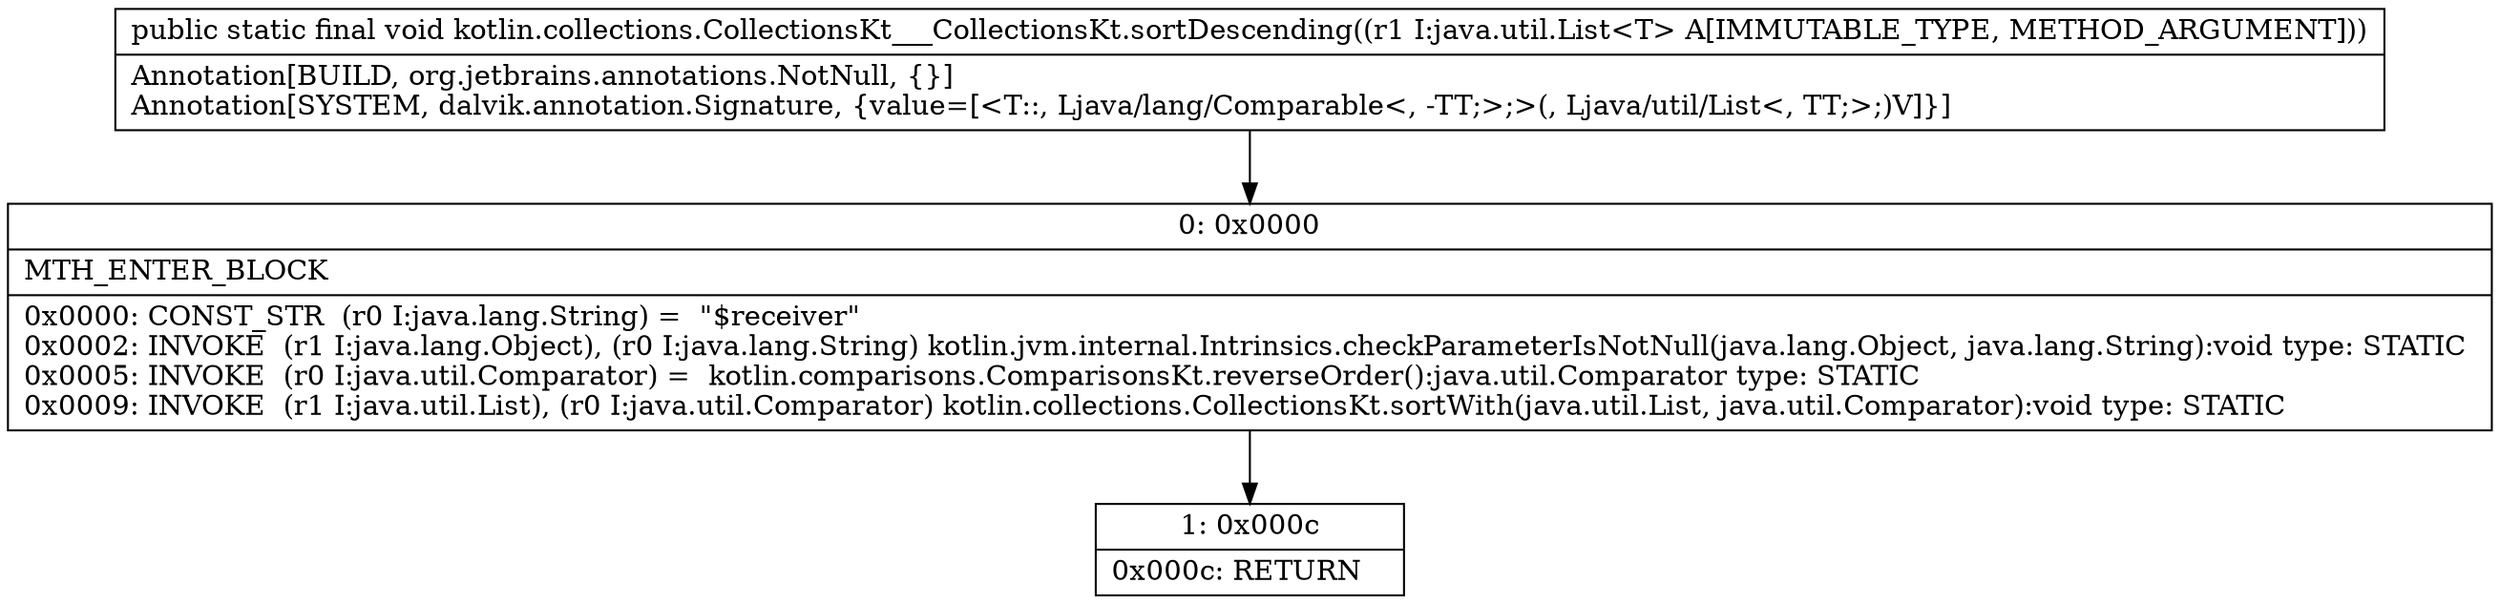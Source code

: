 digraph "CFG forkotlin.collections.CollectionsKt___CollectionsKt.sortDescending(Ljava\/util\/List;)V" {
Node_0 [shape=record,label="{0\:\ 0x0000|MTH_ENTER_BLOCK\l|0x0000: CONST_STR  (r0 I:java.lang.String) =  \"$receiver\" \l0x0002: INVOKE  (r1 I:java.lang.Object), (r0 I:java.lang.String) kotlin.jvm.internal.Intrinsics.checkParameterIsNotNull(java.lang.Object, java.lang.String):void type: STATIC \l0x0005: INVOKE  (r0 I:java.util.Comparator) =  kotlin.comparisons.ComparisonsKt.reverseOrder():java.util.Comparator type: STATIC \l0x0009: INVOKE  (r1 I:java.util.List), (r0 I:java.util.Comparator) kotlin.collections.CollectionsKt.sortWith(java.util.List, java.util.Comparator):void type: STATIC \l}"];
Node_1 [shape=record,label="{1\:\ 0x000c|0x000c: RETURN   \l}"];
MethodNode[shape=record,label="{public static final void kotlin.collections.CollectionsKt___CollectionsKt.sortDescending((r1 I:java.util.List\<T\> A[IMMUTABLE_TYPE, METHOD_ARGUMENT]))  | Annotation[BUILD, org.jetbrains.annotations.NotNull, \{\}]\lAnnotation[SYSTEM, dalvik.annotation.Signature, \{value=[\<T::, Ljava\/lang\/Comparable\<, \-TT;\>;\>(, Ljava\/util\/List\<, TT;\>;)V]\}]\l}"];
MethodNode -> Node_0;
Node_0 -> Node_1;
}

